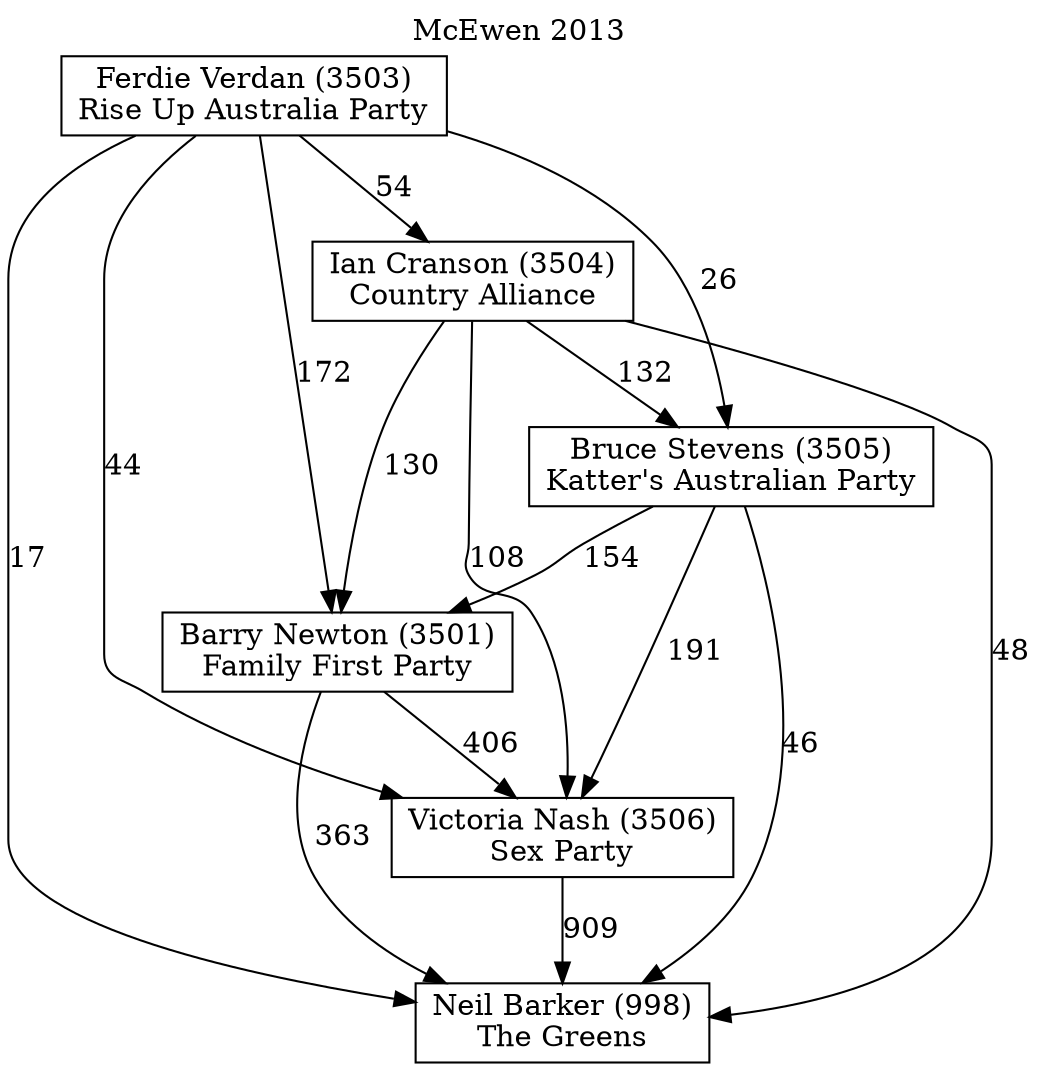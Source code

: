 // House preference flow
digraph "Neil Barker (998)_McEwen_2013" {
	graph [label="McEwen 2013" labelloc=t]
	node [shape=box]
	"Neil Barker (998)" [label="Neil Barker (998)
The Greens"]
	"Victoria Nash (3506)" [label="Victoria Nash (3506)
Sex Party"]
	"Barry Newton (3501)" [label="Barry Newton (3501)
Family First Party"]
	"Bruce Stevens (3505)" [label="Bruce Stevens (3505)
Katter's Australian Party"]
	"Ian Cranson (3504)" [label="Ian Cranson (3504)
Country Alliance"]
	"Ferdie Verdan (3503)" [label="Ferdie Verdan (3503)
Rise Up Australia Party"]
	"Neil Barker (998)" [label="Neil Barker (998)
The Greens"]
	"Barry Newton (3501)" [label="Barry Newton (3501)
Family First Party"]
	"Bruce Stevens (3505)" [label="Bruce Stevens (3505)
Katter's Australian Party"]
	"Ian Cranson (3504)" [label="Ian Cranson (3504)
Country Alliance"]
	"Ferdie Verdan (3503)" [label="Ferdie Verdan (3503)
Rise Up Australia Party"]
	"Neil Barker (998)" [label="Neil Barker (998)
The Greens"]
	"Bruce Stevens (3505)" [label="Bruce Stevens (3505)
Katter's Australian Party"]
	"Ian Cranson (3504)" [label="Ian Cranson (3504)
Country Alliance"]
	"Ferdie Verdan (3503)" [label="Ferdie Verdan (3503)
Rise Up Australia Party"]
	"Neil Barker (998)" [label="Neil Barker (998)
The Greens"]
	"Ian Cranson (3504)" [label="Ian Cranson (3504)
Country Alliance"]
	"Ferdie Verdan (3503)" [label="Ferdie Verdan (3503)
Rise Up Australia Party"]
	"Neil Barker (998)" [label="Neil Barker (998)
The Greens"]
	"Ferdie Verdan (3503)" [label="Ferdie Verdan (3503)
Rise Up Australia Party"]
	"Ferdie Verdan (3503)" [label="Ferdie Verdan (3503)
Rise Up Australia Party"]
	"Ian Cranson (3504)" [label="Ian Cranson (3504)
Country Alliance"]
	"Ferdie Verdan (3503)" [label="Ferdie Verdan (3503)
Rise Up Australia Party"]
	"Ferdie Verdan (3503)" [label="Ferdie Verdan (3503)
Rise Up Australia Party"]
	"Bruce Stevens (3505)" [label="Bruce Stevens (3505)
Katter's Australian Party"]
	"Ian Cranson (3504)" [label="Ian Cranson (3504)
Country Alliance"]
	"Ferdie Verdan (3503)" [label="Ferdie Verdan (3503)
Rise Up Australia Party"]
	"Bruce Stevens (3505)" [label="Bruce Stevens (3505)
Katter's Australian Party"]
	"Ferdie Verdan (3503)" [label="Ferdie Verdan (3503)
Rise Up Australia Party"]
	"Ferdie Verdan (3503)" [label="Ferdie Verdan (3503)
Rise Up Australia Party"]
	"Ian Cranson (3504)" [label="Ian Cranson (3504)
Country Alliance"]
	"Ferdie Verdan (3503)" [label="Ferdie Verdan (3503)
Rise Up Australia Party"]
	"Ferdie Verdan (3503)" [label="Ferdie Verdan (3503)
Rise Up Australia Party"]
	"Barry Newton (3501)" [label="Barry Newton (3501)
Family First Party"]
	"Bruce Stevens (3505)" [label="Bruce Stevens (3505)
Katter's Australian Party"]
	"Ian Cranson (3504)" [label="Ian Cranson (3504)
Country Alliance"]
	"Ferdie Verdan (3503)" [label="Ferdie Verdan (3503)
Rise Up Australia Party"]
	"Barry Newton (3501)" [label="Barry Newton (3501)
Family First Party"]
	"Ian Cranson (3504)" [label="Ian Cranson (3504)
Country Alliance"]
	"Ferdie Verdan (3503)" [label="Ferdie Verdan (3503)
Rise Up Australia Party"]
	"Barry Newton (3501)" [label="Barry Newton (3501)
Family First Party"]
	"Ferdie Verdan (3503)" [label="Ferdie Verdan (3503)
Rise Up Australia Party"]
	"Ferdie Verdan (3503)" [label="Ferdie Verdan (3503)
Rise Up Australia Party"]
	"Ian Cranson (3504)" [label="Ian Cranson (3504)
Country Alliance"]
	"Ferdie Verdan (3503)" [label="Ferdie Verdan (3503)
Rise Up Australia Party"]
	"Ferdie Verdan (3503)" [label="Ferdie Verdan (3503)
Rise Up Australia Party"]
	"Bruce Stevens (3505)" [label="Bruce Stevens (3505)
Katter's Australian Party"]
	"Ian Cranson (3504)" [label="Ian Cranson (3504)
Country Alliance"]
	"Ferdie Verdan (3503)" [label="Ferdie Verdan (3503)
Rise Up Australia Party"]
	"Bruce Stevens (3505)" [label="Bruce Stevens (3505)
Katter's Australian Party"]
	"Ferdie Verdan (3503)" [label="Ferdie Verdan (3503)
Rise Up Australia Party"]
	"Ferdie Verdan (3503)" [label="Ferdie Verdan (3503)
Rise Up Australia Party"]
	"Ian Cranson (3504)" [label="Ian Cranson (3504)
Country Alliance"]
	"Ferdie Verdan (3503)" [label="Ferdie Verdan (3503)
Rise Up Australia Party"]
	"Ferdie Verdan (3503)" [label="Ferdie Verdan (3503)
Rise Up Australia Party"]
	"Victoria Nash (3506)" [label="Victoria Nash (3506)
Sex Party"]
	"Barry Newton (3501)" [label="Barry Newton (3501)
Family First Party"]
	"Bruce Stevens (3505)" [label="Bruce Stevens (3505)
Katter's Australian Party"]
	"Ian Cranson (3504)" [label="Ian Cranson (3504)
Country Alliance"]
	"Ferdie Verdan (3503)" [label="Ferdie Verdan (3503)
Rise Up Australia Party"]
	"Victoria Nash (3506)" [label="Victoria Nash (3506)
Sex Party"]
	"Bruce Stevens (3505)" [label="Bruce Stevens (3505)
Katter's Australian Party"]
	"Ian Cranson (3504)" [label="Ian Cranson (3504)
Country Alliance"]
	"Ferdie Verdan (3503)" [label="Ferdie Verdan (3503)
Rise Up Australia Party"]
	"Victoria Nash (3506)" [label="Victoria Nash (3506)
Sex Party"]
	"Ian Cranson (3504)" [label="Ian Cranson (3504)
Country Alliance"]
	"Ferdie Verdan (3503)" [label="Ferdie Verdan (3503)
Rise Up Australia Party"]
	"Victoria Nash (3506)" [label="Victoria Nash (3506)
Sex Party"]
	"Ferdie Verdan (3503)" [label="Ferdie Verdan (3503)
Rise Up Australia Party"]
	"Ferdie Verdan (3503)" [label="Ferdie Verdan (3503)
Rise Up Australia Party"]
	"Ian Cranson (3504)" [label="Ian Cranson (3504)
Country Alliance"]
	"Ferdie Verdan (3503)" [label="Ferdie Verdan (3503)
Rise Up Australia Party"]
	"Ferdie Verdan (3503)" [label="Ferdie Verdan (3503)
Rise Up Australia Party"]
	"Bruce Stevens (3505)" [label="Bruce Stevens (3505)
Katter's Australian Party"]
	"Ian Cranson (3504)" [label="Ian Cranson (3504)
Country Alliance"]
	"Ferdie Verdan (3503)" [label="Ferdie Verdan (3503)
Rise Up Australia Party"]
	"Bruce Stevens (3505)" [label="Bruce Stevens (3505)
Katter's Australian Party"]
	"Ferdie Verdan (3503)" [label="Ferdie Verdan (3503)
Rise Up Australia Party"]
	"Ferdie Verdan (3503)" [label="Ferdie Verdan (3503)
Rise Up Australia Party"]
	"Ian Cranson (3504)" [label="Ian Cranson (3504)
Country Alliance"]
	"Ferdie Verdan (3503)" [label="Ferdie Verdan (3503)
Rise Up Australia Party"]
	"Ferdie Verdan (3503)" [label="Ferdie Verdan (3503)
Rise Up Australia Party"]
	"Barry Newton (3501)" [label="Barry Newton (3501)
Family First Party"]
	"Bruce Stevens (3505)" [label="Bruce Stevens (3505)
Katter's Australian Party"]
	"Ian Cranson (3504)" [label="Ian Cranson (3504)
Country Alliance"]
	"Ferdie Verdan (3503)" [label="Ferdie Verdan (3503)
Rise Up Australia Party"]
	"Barry Newton (3501)" [label="Barry Newton (3501)
Family First Party"]
	"Ian Cranson (3504)" [label="Ian Cranson (3504)
Country Alliance"]
	"Ferdie Verdan (3503)" [label="Ferdie Verdan (3503)
Rise Up Australia Party"]
	"Barry Newton (3501)" [label="Barry Newton (3501)
Family First Party"]
	"Ferdie Verdan (3503)" [label="Ferdie Verdan (3503)
Rise Up Australia Party"]
	"Ferdie Verdan (3503)" [label="Ferdie Verdan (3503)
Rise Up Australia Party"]
	"Ian Cranson (3504)" [label="Ian Cranson (3504)
Country Alliance"]
	"Ferdie Verdan (3503)" [label="Ferdie Verdan (3503)
Rise Up Australia Party"]
	"Ferdie Verdan (3503)" [label="Ferdie Verdan (3503)
Rise Up Australia Party"]
	"Bruce Stevens (3505)" [label="Bruce Stevens (3505)
Katter's Australian Party"]
	"Ian Cranson (3504)" [label="Ian Cranson (3504)
Country Alliance"]
	"Ferdie Verdan (3503)" [label="Ferdie Verdan (3503)
Rise Up Australia Party"]
	"Bruce Stevens (3505)" [label="Bruce Stevens (3505)
Katter's Australian Party"]
	"Ferdie Verdan (3503)" [label="Ferdie Verdan (3503)
Rise Up Australia Party"]
	"Ferdie Verdan (3503)" [label="Ferdie Verdan (3503)
Rise Up Australia Party"]
	"Ian Cranson (3504)" [label="Ian Cranson (3504)
Country Alliance"]
	"Ferdie Verdan (3503)" [label="Ferdie Verdan (3503)
Rise Up Australia Party"]
	"Ferdie Verdan (3503)" [label="Ferdie Verdan (3503)
Rise Up Australia Party"]
	"Victoria Nash (3506)" -> "Neil Barker (998)" [label=909]
	"Barry Newton (3501)" -> "Victoria Nash (3506)" [label=406]
	"Bruce Stevens (3505)" -> "Barry Newton (3501)" [label=154]
	"Ian Cranson (3504)" -> "Bruce Stevens (3505)" [label=132]
	"Ferdie Verdan (3503)" -> "Ian Cranson (3504)" [label=54]
	"Barry Newton (3501)" -> "Neil Barker (998)" [label=363]
	"Bruce Stevens (3505)" -> "Neil Barker (998)" [label=46]
	"Ian Cranson (3504)" -> "Neil Barker (998)" [label=48]
	"Ferdie Verdan (3503)" -> "Neil Barker (998)" [label=17]
	"Ferdie Verdan (3503)" -> "Bruce Stevens (3505)" [label=26]
	"Ian Cranson (3504)" -> "Barry Newton (3501)" [label=130]
	"Ferdie Verdan (3503)" -> "Barry Newton (3501)" [label=172]
	"Bruce Stevens (3505)" -> "Victoria Nash (3506)" [label=191]
	"Ian Cranson (3504)" -> "Victoria Nash (3506)" [label=108]
	"Ferdie Verdan (3503)" -> "Victoria Nash (3506)" [label=44]
}
